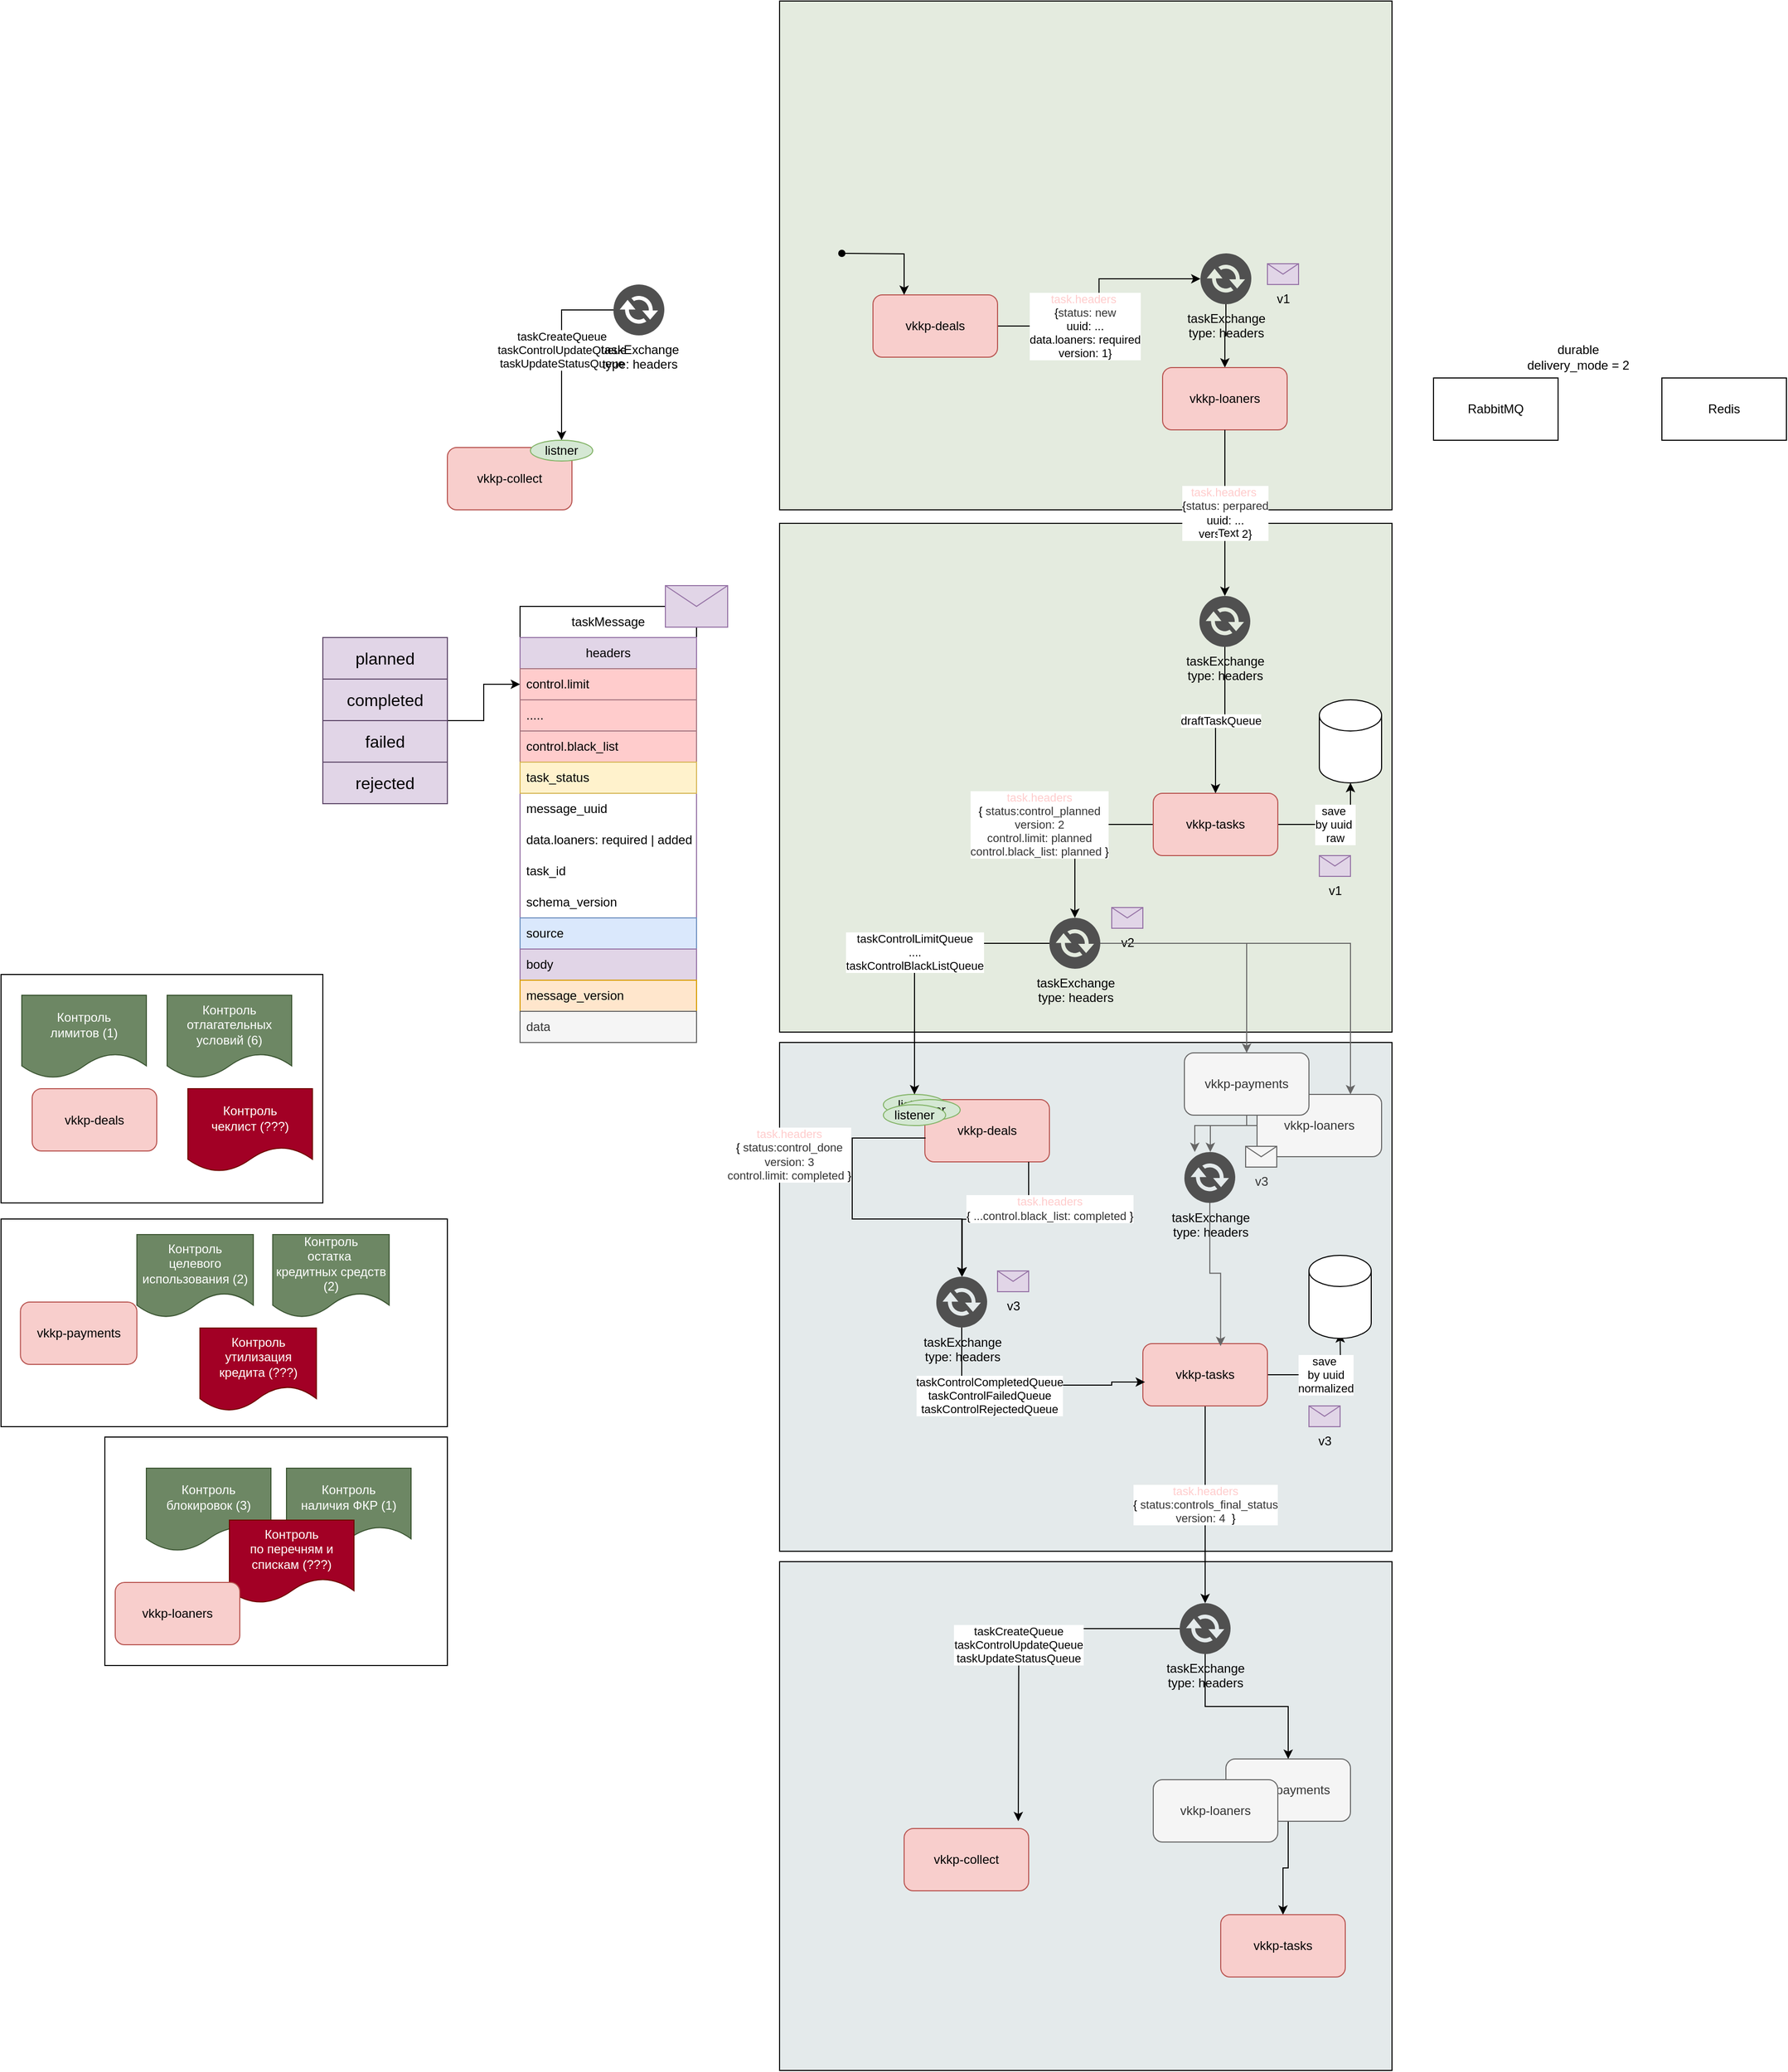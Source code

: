 <mxfile version="24.8.6">
  <diagram name="Страница — 1" id="iWlI1vJu-bp0asXgpejS">
    <mxGraphModel dx="1803" dy="1775" grid="1" gridSize="10" guides="1" tooltips="1" connect="1" arrows="1" fold="1" page="1" pageScale="1" pageWidth="827" pageHeight="1169" math="0" shadow="0">
      <root>
        <mxCell id="0" />
        <mxCell id="1" parent="0" />
        <mxCell id="il71LvK7flmEL-OVMO_z-20" value="" style="rounded=0;whiteSpace=wrap;html=1;fillColor=#E4EBDF;" vertex="1" parent="1">
          <mxGeometry x="240" y="-533" width="590" height="490" as="geometry" />
        </mxCell>
        <mxCell id="il71LvK7flmEL-OVMO_z-15" value="" style="rounded=0;whiteSpace=wrap;html=1;fillColor=#E4EAEB;movable=1;resizable=1;rotatable=1;deletable=1;editable=1;locked=0;connectable=1;" vertex="1" parent="1">
          <mxGeometry x="240" y="970" width="590" height="490" as="geometry" />
        </mxCell>
        <mxCell id="KAaZJXrvGKprZwJc2ma_-45" value="" style="rounded=0;whiteSpace=wrap;html=1;fillColor=#E4EBDF;" parent="1" vertex="1">
          <mxGeometry x="240" y="-30" width="590" height="490" as="geometry" />
        </mxCell>
        <mxCell id="KAaZJXrvGKprZwJc2ma_-1" value="taskMessage" style="swimlane;fontStyle=0;childLayout=stackLayout;horizontal=1;startSize=30;horizontalStack=0;resizeParent=1;resizeParentMax=0;resizeLast=0;collapsible=1;marginBottom=0;whiteSpace=wrap;html=1;" parent="1" vertex="1">
          <mxGeometry x="-10" y="50" width="170" height="420" as="geometry">
            <mxRectangle x="-10" y="50" width="60" height="30" as="alternateBounds" />
          </mxGeometry>
        </mxCell>
        <mxCell id="KAaZJXrvGKprZwJc2ma_-13" value="headers" style="swimlane;fontStyle=0;childLayout=stackLayout;horizontal=1;startSize=30;horizontalStack=0;resizeParent=1;resizeParentMax=0;resizeLast=0;collapsible=1;marginBottom=0;whiteSpace=wrap;html=1;fillColor=#e1d5e7;strokeColor=#9673a6;" parent="KAaZJXrvGKprZwJc2ma_-1" vertex="1">
          <mxGeometry y="30" width="170" height="330" as="geometry" />
        </mxCell>
        <mxCell id="KAaZJXrvGKprZwJc2ma_-14" value="control.limit" style="text;strokeColor=#A67681;fillColor=#FFCCCC;align=left;verticalAlign=middle;spacingLeft=4;spacingRight=4;overflow=hidden;points=[[0,0.5],[1,0.5]];portConstraint=eastwest;rotatable=0;whiteSpace=wrap;html=1;" parent="KAaZJXrvGKprZwJc2ma_-13" vertex="1">
          <mxGeometry y="30" width="170" height="30" as="geometry" />
        </mxCell>
        <mxCell id="KAaZJXrvGKprZwJc2ma_-15" value="....." style="text;strokeColor=#A67681;fillColor=#FFCCCC;align=left;verticalAlign=middle;spacingLeft=4;spacingRight=4;overflow=hidden;points=[[0,0.5],[1,0.5]];portConstraint=eastwest;rotatable=0;whiteSpace=wrap;html=1;" parent="KAaZJXrvGKprZwJc2ma_-13" vertex="1">
          <mxGeometry y="60" width="170" height="30" as="geometry" />
        </mxCell>
        <mxCell id="KAaZJXrvGKprZwJc2ma_-16" value="control.black_list" style="text;strokeColor=#A67681;fillColor=#FFCCCC;align=left;verticalAlign=middle;spacingLeft=4;spacingRight=4;overflow=hidden;points=[[0,0.5],[1,0.5]];portConstraint=eastwest;rotatable=0;whiteSpace=wrap;html=1;" parent="KAaZJXrvGKprZwJc2ma_-13" vertex="1">
          <mxGeometry y="90" width="170" height="30" as="geometry" />
        </mxCell>
        <mxCell id="KAaZJXrvGKprZwJc2ma_-91" value="task_status" style="text;strokeColor=#d6b656;fillColor=#fff2cc;align=left;verticalAlign=middle;spacingLeft=4;spacingRight=4;overflow=hidden;points=[[0,0.5],[1,0.5]];portConstraint=eastwest;rotatable=0;whiteSpace=wrap;html=1;" parent="KAaZJXrvGKprZwJc2ma_-13" vertex="1">
          <mxGeometry y="120" width="170" height="30" as="geometry" />
        </mxCell>
        <mxCell id="KAaZJXrvGKprZwJc2ma_-2" value="message_uuid" style="text;strokeColor=none;fillColor=none;align=left;verticalAlign=middle;spacingLeft=4;spacingRight=4;overflow=hidden;points=[[0,0.5],[1,0.5]];portConstraint=eastwest;rotatable=0;whiteSpace=wrap;html=1;" parent="KAaZJXrvGKprZwJc2ma_-13" vertex="1">
          <mxGeometry y="150" width="170" height="30" as="geometry" />
        </mxCell>
        <mxCell id="il71LvK7flmEL-OVMO_z-24" value="data.loaners: required | added" style="text;strokeColor=none;fillColor=none;align=left;verticalAlign=middle;spacingLeft=4;spacingRight=4;overflow=hidden;points=[[0,0.5],[1,0.5]];portConstraint=eastwest;rotatable=0;whiteSpace=wrap;html=1;" vertex="1" parent="KAaZJXrvGKprZwJc2ma_-13">
          <mxGeometry y="180" width="170" height="30" as="geometry" />
        </mxCell>
        <mxCell id="il71LvK7flmEL-OVMO_z-6" value="task_id" style="text;strokeColor=none;fillColor=none;align=left;verticalAlign=middle;spacingLeft=4;spacingRight=4;overflow=hidden;points=[[0,0.5],[1,0.5]];portConstraint=eastwest;rotatable=0;whiteSpace=wrap;html=1;" vertex="1" parent="KAaZJXrvGKprZwJc2ma_-13">
          <mxGeometry y="210" width="170" height="30" as="geometry" />
        </mxCell>
        <mxCell id="KAaZJXrvGKprZwJc2ma_-6" value="schema_version" style="text;strokeColor=none;fillColor=none;align=left;verticalAlign=middle;spacingLeft=4;spacingRight=4;overflow=hidden;points=[[0,0.5],[1,0.5]];portConstraint=eastwest;rotatable=0;whiteSpace=wrap;html=1;" parent="KAaZJXrvGKprZwJc2ma_-13" vertex="1">
          <mxGeometry y="240" width="170" height="30" as="geometry" />
        </mxCell>
        <mxCell id="KAaZJXrvGKprZwJc2ma_-67" value="source" style="text;strokeColor=#6c8ebf;fillColor=#dae8fc;align=left;verticalAlign=middle;spacingLeft=4;spacingRight=4;overflow=hidden;points=[[0,0.5],[1,0.5]];portConstraint=eastwest;rotatable=0;whiteSpace=wrap;html=1;" parent="KAaZJXrvGKprZwJc2ma_-13" vertex="1">
          <mxGeometry y="270" width="170" height="30" as="geometry" />
        </mxCell>
        <mxCell id="il71LvK7flmEL-OVMO_z-4" value="body" style="text;strokeColor=#9673a6;fillColor=#e1d5e7;align=left;verticalAlign=middle;spacingLeft=4;spacingRight=4;overflow=hidden;points=[[0,0.5],[1,0.5]];portConstraint=eastwest;rotatable=0;whiteSpace=wrap;html=1;" vertex="1" parent="KAaZJXrvGKprZwJc2ma_-13">
          <mxGeometry y="300" width="170" height="30" as="geometry" />
        </mxCell>
        <mxCell id="KAaZJXrvGKprZwJc2ma_-3" value="message_version" style="text;strokeColor=#d79b00;fillColor=#ffe6cc;align=left;verticalAlign=middle;spacingLeft=4;spacingRight=4;overflow=hidden;points=[[0,0.5],[1,0.5]];portConstraint=eastwest;rotatable=0;whiteSpace=wrap;html=1;" parent="KAaZJXrvGKprZwJc2ma_-1" vertex="1">
          <mxGeometry y="360" width="170" height="30" as="geometry" />
        </mxCell>
        <mxCell id="KAaZJXrvGKprZwJc2ma_-7" value="data" style="text;strokeColor=#666666;fillColor=#f5f5f5;align=left;verticalAlign=middle;spacingLeft=4;spacingRight=4;overflow=hidden;points=[[0,0.5],[1,0.5]];portConstraint=eastwest;rotatable=0;whiteSpace=wrap;html=1;fontColor=#333333;" parent="KAaZJXrvGKprZwJc2ma_-1" vertex="1">
          <mxGeometry y="390" width="170" height="30" as="geometry" />
        </mxCell>
        <mxCell id="KAaZJXrvGKprZwJc2ma_-10" value="" style="shape=message;html=1;html=1;outlineConnect=0;labelPosition=center;verticalLabelPosition=bottom;align=center;verticalAlign=top;fillColor=#e1d5e7;strokeColor=#9673a6;" parent="1" vertex="1">
          <mxGeometry x="130" y="30" width="60" height="40" as="geometry" />
        </mxCell>
        <mxCell id="KAaZJXrvGKprZwJc2ma_-46" style="edgeStyle=orthogonalEdgeStyle;rounded=0;orthogonalLoop=1;jettySize=auto;html=1;" parent="1" source="KAaZJXrvGKprZwJc2ma_-11" target="KAaZJXrvGKprZwJc2ma_-44" edge="1">
          <mxGeometry relative="1" as="geometry" />
        </mxCell>
        <mxCell id="KAaZJXrvGKprZwJc2ma_-47" value="&lt;div&gt;&lt;font color=&quot;#ffcccc&quot;&gt;task.headers&lt;/font&gt;&lt;br&gt;&lt;/div&gt;&lt;div&gt;{ &lt;font color=&quot;#333333&quot;&gt;status:control_planned&lt;/font&gt;&lt;/div&gt;&lt;div&gt;&lt;font color=&quot;#333333&quot;&gt;version: 2 &lt;br&gt;&lt;/font&gt;&lt;/div&gt;&lt;div&gt;&lt;font color=&quot;#333333&quot;&gt;control.limit: planned&lt;/font&gt;&lt;/div&gt;&lt;div&gt;&lt;font color=&quot;#333333&quot;&gt;control.black_list: planned&lt;/font&gt; }&lt;br&gt;&lt;/div&gt;" style="edgeLabel;html=1;align=center;verticalAlign=middle;resizable=0;points=[];" parent="KAaZJXrvGKprZwJc2ma_-46" vertex="1" connectable="0">
          <mxGeometry x="-0.529" y="2" relative="1" as="geometry">
            <mxPoint x="-71" y="-2" as="offset" />
          </mxGeometry>
        </mxCell>
        <mxCell id="KAaZJXrvGKprZwJc2ma_-53" value="&lt;div&gt;save&amp;nbsp;&lt;/div&gt;&lt;div&gt;by uuid&amp;nbsp;&lt;/div&gt;&lt;div&gt;raw&lt;/div&gt;" style="edgeStyle=orthogonalEdgeStyle;rounded=0;orthogonalLoop=1;jettySize=auto;html=1;" parent="1" source="KAaZJXrvGKprZwJc2ma_-11" target="KAaZJXrvGKprZwJc2ma_-49" edge="1">
          <mxGeometry relative="1" as="geometry" />
        </mxCell>
        <mxCell id="KAaZJXrvGKprZwJc2ma_-11" value="vkkp-tasks" style="rounded=1;whiteSpace=wrap;html=1;fillColor=#f8cecc;strokeColor=#b85450;" parent="1" vertex="1">
          <mxGeometry x="600" y="230" width="120" height="60" as="geometry" />
        </mxCell>
        <mxCell id="KAaZJXrvGKprZwJc2ma_-41" value="" style="edgeStyle=orthogonalEdgeStyle;rounded=0;orthogonalLoop=1;jettySize=auto;html=1;exitX=1;exitY=0.5;exitDx=0;exitDy=0;" parent="1" source="KAaZJXrvGKprZwJc2ma_-12" target="KAaZJXrvGKprZwJc2ma_-39" edge="1">
          <mxGeometry relative="1" as="geometry">
            <mxPoint x="480" y="-230" as="sourcePoint" />
            <mxPoint x="540" y="-175.5" as="targetPoint" />
          </mxGeometry>
        </mxCell>
        <mxCell id="KAaZJXrvGKprZwJc2ma_-43" value="&lt;div&gt;&lt;font color=&quot;#ffcccc&quot;&gt;task.headers&lt;/font&gt;&amp;nbsp;&lt;/div&gt;&lt;div&gt;&lt;font color=&quot;#000000&quot;&gt;{&lt;/font&gt;&lt;font color=&quot;#333333&quot;&gt;status: new&lt;/font&gt;&lt;/div&gt;&lt;div&gt;&lt;font color=&quot;#000000&quot;&gt;uuid: ...&lt;/font&gt;&lt;/div&gt;&lt;div&gt;&lt;font color=&quot;#000000&quot;&gt;data.loaners: required&lt;br&gt;&lt;/font&gt;&lt;/div&gt;&lt;div&gt;&lt;font color=&quot;#000000&quot;&gt;version: 1}&lt;/font&gt;&lt;/div&gt;" style="edgeLabel;html=1;align=center;verticalAlign=middle;resizable=0;points=[];fontColor=#FF3333;" parent="KAaZJXrvGKprZwJc2ma_-41" vertex="1" connectable="0">
          <mxGeometry x="-0.301" relative="1" as="geometry">
            <mxPoint as="offset" />
          </mxGeometry>
        </mxCell>
        <mxCell id="KAaZJXrvGKprZwJc2ma_-12" value="vkkp-deals" style="rounded=1;whiteSpace=wrap;html=1;fillColor=#f8cecc;strokeColor=#b85450;" parent="1" vertex="1">
          <mxGeometry x="330" y="-250" width="120" height="60" as="geometry" />
        </mxCell>
        <mxCell id="KAaZJXrvGKprZwJc2ma_-38" style="edgeStyle=orthogonalEdgeStyle;rounded=0;orthogonalLoop=1;jettySize=auto;html=1;" parent="1" source="KAaZJXrvGKprZwJc2ma_-21" target="KAaZJXrvGKprZwJc2ma_-14" edge="1">
          <mxGeometry relative="1" as="geometry" />
        </mxCell>
        <mxCell id="KAaZJXrvGKprZwJc2ma_-21" value="" style="shape=table;startSize=0;container=1;collapsible=0;childLayout=tableLayout;fontSize=16;fillColor=#e1d5e7;strokeColor=#5E4869;" parent="1" vertex="1">
          <mxGeometry x="-200" y="80" width="120" height="160" as="geometry" />
        </mxCell>
        <mxCell id="KAaZJXrvGKprZwJc2ma_-22" value="" style="shape=tableRow;horizontal=0;startSize=0;swimlaneHead=0;swimlaneBody=0;strokeColor=inherit;top=0;left=0;bottom=0;right=0;collapsible=0;dropTarget=0;fillColor=none;points=[[0,0.5],[1,0.5]];portConstraint=eastwest;fontSize=16;" parent="KAaZJXrvGKprZwJc2ma_-21" vertex="1">
          <mxGeometry width="120" height="40" as="geometry" />
        </mxCell>
        <mxCell id="KAaZJXrvGKprZwJc2ma_-23" value="planned" style="shape=partialRectangle;html=1;whiteSpace=wrap;connectable=0;strokeColor=inherit;overflow=hidden;fillColor=none;top=0;left=0;bottom=0;right=0;pointerEvents=1;fontSize=16;" parent="KAaZJXrvGKprZwJc2ma_-22" vertex="1">
          <mxGeometry width="120" height="40" as="geometry">
            <mxRectangle width="120" height="40" as="alternateBounds" />
          </mxGeometry>
        </mxCell>
        <mxCell id="KAaZJXrvGKprZwJc2ma_-26" value="" style="shape=tableRow;horizontal=0;startSize=0;swimlaneHead=0;swimlaneBody=0;strokeColor=inherit;top=0;left=0;bottom=0;right=0;collapsible=0;dropTarget=0;fillColor=none;points=[[0,0.5],[1,0.5]];portConstraint=eastwest;fontSize=16;" parent="KAaZJXrvGKprZwJc2ma_-21" vertex="1">
          <mxGeometry y="40" width="120" height="40" as="geometry" />
        </mxCell>
        <mxCell id="KAaZJXrvGKprZwJc2ma_-27" value="completed" style="shape=partialRectangle;html=1;whiteSpace=wrap;connectable=0;strokeColor=inherit;overflow=hidden;fillColor=none;top=0;left=0;bottom=0;right=0;pointerEvents=1;fontSize=16;" parent="KAaZJXrvGKprZwJc2ma_-26" vertex="1">
          <mxGeometry width="120" height="40" as="geometry">
            <mxRectangle width="120" height="40" as="alternateBounds" />
          </mxGeometry>
        </mxCell>
        <mxCell id="KAaZJXrvGKprZwJc2ma_-34" style="shape=tableRow;horizontal=0;startSize=0;swimlaneHead=0;swimlaneBody=0;strokeColor=inherit;top=0;left=0;bottom=0;right=0;collapsible=0;dropTarget=0;fillColor=none;points=[[0,0.5],[1,0.5]];portConstraint=eastwest;fontSize=16;" parent="KAaZJXrvGKprZwJc2ma_-21" vertex="1">
          <mxGeometry y="80" width="120" height="40" as="geometry" />
        </mxCell>
        <mxCell id="KAaZJXrvGKprZwJc2ma_-35" value="failed" style="shape=partialRectangle;html=1;whiteSpace=wrap;connectable=0;strokeColor=inherit;overflow=hidden;fillColor=none;top=0;left=0;bottom=0;right=0;pointerEvents=1;fontSize=16;" parent="KAaZJXrvGKprZwJc2ma_-34" vertex="1">
          <mxGeometry width="120" height="40" as="geometry">
            <mxRectangle width="120" height="40" as="alternateBounds" />
          </mxGeometry>
        </mxCell>
        <mxCell id="KAaZJXrvGKprZwJc2ma_-36" style="shape=tableRow;horizontal=0;startSize=0;swimlaneHead=0;swimlaneBody=0;strokeColor=inherit;top=0;left=0;bottom=0;right=0;collapsible=0;dropTarget=0;fillColor=none;points=[[0,0.5],[1,0.5]];portConstraint=eastwest;fontSize=16;" parent="KAaZJXrvGKprZwJc2ma_-21" vertex="1">
          <mxGeometry y="120" width="120" height="40" as="geometry" />
        </mxCell>
        <mxCell id="KAaZJXrvGKprZwJc2ma_-37" value="rejected" style="shape=partialRectangle;html=1;whiteSpace=wrap;connectable=0;strokeColor=inherit;overflow=hidden;fillColor=none;top=0;left=0;bottom=0;right=0;pointerEvents=1;fontSize=16;" parent="KAaZJXrvGKprZwJc2ma_-36" vertex="1">
          <mxGeometry width="120" height="40" as="geometry">
            <mxRectangle width="120" height="40" as="alternateBounds" />
          </mxGeometry>
        </mxCell>
        <mxCell id="KAaZJXrvGKprZwJc2ma_-42" value="draftTaskQueue" style="edgeStyle=orthogonalEdgeStyle;rounded=0;orthogonalLoop=1;jettySize=auto;html=1;entryX=0.5;entryY=0;entryDx=0;entryDy=0;fontColor=#000000;" parent="1" source="il71LvK7flmEL-OVMO_z-21" target="KAaZJXrvGKprZwJc2ma_-11" edge="1">
          <mxGeometry x="-0.002" relative="1" as="geometry">
            <mxPoint as="offset" />
          </mxGeometry>
        </mxCell>
        <mxCell id="KAaZJXrvGKprZwJc2ma_-39" value="&lt;div&gt;taskExchange&lt;/div&gt;&lt;div&gt;type: headers&lt;br&gt;&lt;/div&gt;" style="sketch=0;pointerEvents=1;shadow=0;dashed=0;html=1;strokeColor=none;fillColor=#505050;labelPosition=center;verticalLabelPosition=bottom;verticalAlign=top;outlineConnect=0;align=center;shape=mxgraph.office.communications.exchange_active_sync;fontColor=#000000;" parent="1" vertex="1">
          <mxGeometry x="645.5" y="-290" width="49" height="49" as="geometry" />
        </mxCell>
        <mxCell id="KAaZJXrvGKprZwJc2ma_-40" value="" style="endArrow=classic;html=1;rounded=0;entryX=0.25;entryY=0;entryDx=0;entryDy=0;edgeStyle=orthogonalEdgeStyle;startArrow=oval;startFill=1;" parent="1" target="KAaZJXrvGKprZwJc2ma_-12" edge="1">
          <mxGeometry width="50" height="50" relative="1" as="geometry">
            <mxPoint x="300" y="-290" as="sourcePoint" />
            <mxPoint x="440" y="-70" as="targetPoint" />
          </mxGeometry>
        </mxCell>
        <mxCell id="KAaZJXrvGKprZwJc2ma_-44" value="&lt;div&gt;taskExchange&lt;/div&gt;&lt;div&gt;type: headers&lt;br&gt;&lt;/div&gt;" style="sketch=0;pointerEvents=1;shadow=0;dashed=0;html=1;strokeColor=none;fillColor=#505050;labelPosition=center;verticalLabelPosition=bottom;verticalAlign=top;outlineConnect=0;align=center;shape=mxgraph.office.communications.exchange_active_sync;fontColor=#000000;" parent="1" vertex="1">
          <mxGeometry x="500" y="350" width="49" height="49" as="geometry" />
        </mxCell>
        <mxCell id="KAaZJXrvGKprZwJc2ma_-48" value="v1" style="shape=message;html=1;html=1;outlineConnect=0;labelPosition=center;verticalLabelPosition=bottom;align=center;verticalAlign=top;fillColor=#e1d5e7;strokeColor=#9673a6;" parent="1" vertex="1">
          <mxGeometry x="710" y="-280" width="30" height="20" as="geometry" />
        </mxCell>
        <mxCell id="KAaZJXrvGKprZwJc2ma_-49" value="" style="shape=cylinder3;whiteSpace=wrap;html=1;boundedLbl=1;backgroundOutline=1;size=15;" parent="1" vertex="1">
          <mxGeometry x="760" y="140" width="60" height="80" as="geometry" />
        </mxCell>
        <mxCell id="KAaZJXrvGKprZwJc2ma_-51" value="v1" style="shape=message;html=1;html=1;outlineConnect=0;labelPosition=center;verticalLabelPosition=bottom;align=center;verticalAlign=top;fillColor=#e1d5e7;strokeColor=#9673a6;" parent="1" vertex="1">
          <mxGeometry x="760" y="290" width="30" height="20" as="geometry" />
        </mxCell>
        <mxCell id="KAaZJXrvGKprZwJc2ma_-55" value="" style="rounded=0;whiteSpace=wrap;html=1;fillColor=#E4EAEB;" parent="1" vertex="1">
          <mxGeometry x="240" y="470" width="590" height="490" as="geometry" />
        </mxCell>
        <mxCell id="KAaZJXrvGKprZwJc2ma_-86" style="edgeStyle=orthogonalEdgeStyle;rounded=0;orthogonalLoop=1;jettySize=auto;html=1;fillColor=#f5f5f5;strokeColor=#666666;" parent="1" source="KAaZJXrvGKprZwJc2ma_-56" target="KAaZJXrvGKprZwJc2ma_-83" edge="1">
          <mxGeometry relative="1" as="geometry">
            <Array as="points">
              <mxPoint x="640" y="550" />
            </Array>
          </mxGeometry>
        </mxCell>
        <mxCell id="KAaZJXrvGKprZwJc2ma_-56" value="vkkp-loaners" style="rounded=1;whiteSpace=wrap;html=1;fillColor=#f5f5f5;strokeColor=#666666;fontColor=#333333;" parent="1" vertex="1">
          <mxGeometry x="700" y="520" width="120" height="60" as="geometry" />
        </mxCell>
        <mxCell id="KAaZJXrvGKprZwJc2ma_-85" style="edgeStyle=orthogonalEdgeStyle;rounded=0;orthogonalLoop=1;jettySize=auto;html=1;fillColor=#f5f5f5;strokeColor=#666666;" parent="1" source="KAaZJXrvGKprZwJc2ma_-59" target="KAaZJXrvGKprZwJc2ma_-83" edge="1">
          <mxGeometry relative="1" as="geometry">
            <Array as="points">
              <mxPoint x="690" y="550" />
              <mxPoint x="655" y="550" />
            </Array>
          </mxGeometry>
        </mxCell>
        <mxCell id="KAaZJXrvGKprZwJc2ma_-59" value="vkkp-payments" style="rounded=1;whiteSpace=wrap;html=1;fillColor=#f5f5f5;strokeColor=#666666;fontColor=#333333;" parent="1" vertex="1">
          <mxGeometry x="630" y="480" width="120" height="60" as="geometry" />
        </mxCell>
        <mxCell id="KAaZJXrvGKprZwJc2ma_-60" value="vkkp-deals" style="rounded=1;whiteSpace=wrap;html=1;fillColor=#f8cecc;strokeColor=#b85450;" parent="1" vertex="1">
          <mxGeometry x="380" y="525" width="120" height="60" as="geometry" />
        </mxCell>
        <mxCell id="KAaZJXrvGKprZwJc2ma_-61" value="listner" style="ellipse;whiteSpace=wrap;html=1;fillColor=#d5e8d4;strokeColor=#82b366;" parent="1" vertex="1">
          <mxGeometry x="340" y="520" width="60" height="20" as="geometry" />
        </mxCell>
        <mxCell id="KAaZJXrvGKprZwJc2ma_-62" value="listner" style="ellipse;whiteSpace=wrap;html=1;fillColor=#d5e8d4;strokeColor=#82b366;" parent="1" vertex="1">
          <mxGeometry x="354" y="525" width="60" height="20" as="geometry" />
        </mxCell>
        <mxCell id="KAaZJXrvGKprZwJc2ma_-63" value="listener" style="ellipse;whiteSpace=wrap;html=1;fillColor=#d5e8d4;strokeColor=#82b366;" parent="1" vertex="1">
          <mxGeometry x="340" y="530" width="60" height="20" as="geometry" />
        </mxCell>
        <mxCell id="KAaZJXrvGKprZwJc2ma_-64" value="&lt;div&gt;taskControlLimitQueue&lt;/div&gt;&lt;div&gt;....&lt;br&gt;&lt;/div&gt;&lt;div&gt;taskControlBlackListQueue&lt;br&gt;&lt;/div&gt;" style="edgeStyle=orthogonalEdgeStyle;rounded=0;orthogonalLoop=1;jettySize=auto;html=1;" parent="1" source="KAaZJXrvGKprZwJc2ma_-44" target="KAaZJXrvGKprZwJc2ma_-61" edge="1">
          <mxGeometry relative="1" as="geometry" />
        </mxCell>
        <mxCell id="KAaZJXrvGKprZwJc2ma_-65" style="edgeStyle=orthogonalEdgeStyle;rounded=0;orthogonalLoop=1;jettySize=auto;html=1;exitX=0.5;exitY=1;exitDx=0;exitDy=0;" parent="1" source="KAaZJXrvGKprZwJc2ma_-62" target="KAaZJXrvGKprZwJc2ma_-62" edge="1">
          <mxGeometry relative="1" as="geometry" />
        </mxCell>
        <mxCell id="KAaZJXrvGKprZwJc2ma_-70" value="&lt;div&gt;save&amp;nbsp;&lt;/div&gt;&lt;div&gt;by uuid&lt;/div&gt;&lt;div&gt;normalized&lt;br&gt;&lt;/div&gt;" style="edgeStyle=orthogonalEdgeStyle;rounded=0;orthogonalLoop=1;jettySize=auto;html=1;" parent="1" source="KAaZJXrvGKprZwJc2ma_-71" edge="1">
          <mxGeometry relative="1" as="geometry">
            <mxPoint x="780" y="750" as="targetPoint" />
          </mxGeometry>
        </mxCell>
        <mxCell id="il71LvK7flmEL-OVMO_z-14" value="&lt;div&gt;&lt;font color=&quot;#ffcccc&quot;&gt;task.headers&lt;/font&gt;&lt;br&gt;&lt;/div&gt;&lt;div&gt;{ &lt;font color=&quot;#333333&quot;&gt;status:controls_final_status&lt;/font&gt;&lt;/div&gt;&lt;div&gt;&lt;font color=&quot;#333333&quot;&gt;version: 4&amp;nbsp; &lt;/font&gt;}&lt;br&gt;&lt;/div&gt;" style="edgeStyle=orthogonalEdgeStyle;rounded=0;orthogonalLoop=1;jettySize=auto;html=1;" edge="1" parent="1" source="KAaZJXrvGKprZwJc2ma_-71" target="il71LvK7flmEL-OVMO_z-13">
          <mxGeometry relative="1" as="geometry" />
        </mxCell>
        <mxCell id="KAaZJXrvGKprZwJc2ma_-71" value="vkkp-tasks" style="rounded=1;whiteSpace=wrap;html=1;fillColor=#f8cecc;strokeColor=#b85450;" parent="1" vertex="1">
          <mxGeometry x="590" y="760" width="120" height="60" as="geometry" />
        </mxCell>
        <mxCell id="KAaZJXrvGKprZwJc2ma_-72" value="" style="shape=cylinder3;whiteSpace=wrap;html=1;boundedLbl=1;backgroundOutline=1;size=15;" parent="1" vertex="1">
          <mxGeometry x="750" y="675" width="60" height="80" as="geometry" />
        </mxCell>
        <mxCell id="KAaZJXrvGKprZwJc2ma_-73" value="v3" style="shape=message;html=1;html=1;outlineConnect=0;labelPosition=center;verticalLabelPosition=bottom;align=center;verticalAlign=top;fillColor=#e1d5e7;strokeColor=#9673a6;" parent="1" vertex="1">
          <mxGeometry x="750" y="820" width="30" height="20" as="geometry" />
        </mxCell>
        <mxCell id="KAaZJXrvGKprZwJc2ma_-74" style="edgeStyle=orthogonalEdgeStyle;rounded=0;orthogonalLoop=1;jettySize=auto;html=1;exitX=0.006;exitY=0.616;exitDx=0;exitDy=0;exitPerimeter=0;" parent="1" source="KAaZJXrvGKprZwJc2ma_-60" target="KAaZJXrvGKprZwJc2ma_-76" edge="1">
          <mxGeometry relative="1" as="geometry">
            <mxPoint x="500" y="585" as="sourcePoint" />
            <Array as="points">
              <mxPoint x="310" y="562" />
              <mxPoint x="310" y="640" />
              <mxPoint x="416" y="640" />
            </Array>
          </mxGeometry>
        </mxCell>
        <mxCell id="KAaZJXrvGKprZwJc2ma_-75" value="&lt;div&gt;&lt;font color=&quot;#ffcccc&quot;&gt;task.headers&lt;/font&gt;&lt;br&gt;&lt;/div&gt;&lt;div&gt;{ &lt;font color=&quot;#333333&quot;&gt;status:control_done&lt;/font&gt;&lt;/div&gt;&lt;div&gt;&lt;font color=&quot;#333333&quot;&gt;version: 3 &lt;br&gt;&lt;/font&gt;&lt;/div&gt;&lt;div&gt;&lt;font color=&quot;#333333&quot;&gt;control.limit: completed&lt;/font&gt; }&lt;br&gt;&lt;/div&gt;" style="edgeLabel;html=1;align=center;verticalAlign=middle;resizable=0;points=[];" parent="KAaZJXrvGKprZwJc2ma_-74" vertex="1" connectable="0">
          <mxGeometry x="-0.529" y="2" relative="1" as="geometry">
            <mxPoint x="-63" y="13" as="offset" />
          </mxGeometry>
        </mxCell>
        <mxCell id="KAaZJXrvGKprZwJc2ma_-77" value="&lt;div&gt;taskControlCompletedQueue&lt;/div&gt;&lt;div&gt;taskControlFailedQueue&lt;/div&gt;&lt;div&gt;taskControlRejectedQueue&lt;/div&gt;" style="edgeStyle=orthogonalEdgeStyle;rounded=0;orthogonalLoop=1;jettySize=auto;html=1;entryX=0.017;entryY=0.617;entryDx=0;entryDy=0;entryPerimeter=0;" parent="1" source="KAaZJXrvGKprZwJc2ma_-76" target="KAaZJXrvGKprZwJc2ma_-71" edge="1">
          <mxGeometry x="-0.307" y="-10" relative="1" as="geometry">
            <Array as="points">
              <mxPoint x="416" y="800" />
              <mxPoint x="560" y="800" />
              <mxPoint x="560" y="797" />
            </Array>
            <mxPoint as="offset" />
          </mxGeometry>
        </mxCell>
        <mxCell id="KAaZJXrvGKprZwJc2ma_-76" value="&lt;div&gt;taskExchange&lt;/div&gt;&lt;div&gt;type: headers&lt;br&gt;&lt;/div&gt;" style="sketch=0;pointerEvents=1;shadow=0;dashed=0;html=1;strokeColor=none;fillColor=#505050;labelPosition=center;verticalLabelPosition=bottom;verticalAlign=top;outlineConnect=0;align=center;shape=mxgraph.office.communications.exchange_active_sync;fontColor=#000000;" parent="1" vertex="1">
          <mxGeometry x="391" y="695.5" width="49" height="49" as="geometry" />
        </mxCell>
        <mxCell id="KAaZJXrvGKprZwJc2ma_-79" value="v2" style="shape=message;html=1;html=1;outlineConnect=0;labelPosition=center;verticalLabelPosition=bottom;align=center;verticalAlign=top;fillColor=#e1d5e7;strokeColor=#9673a6;" parent="1" vertex="1">
          <mxGeometry x="560" y="340" width="30" height="20" as="geometry" />
        </mxCell>
        <mxCell id="KAaZJXrvGKprZwJc2ma_-80" value="v3" style="shape=message;html=1;html=1;outlineConnect=0;labelPosition=center;verticalLabelPosition=bottom;align=center;verticalAlign=top;fillColor=#e1d5e7;strokeColor=#9673a6;" parent="1" vertex="1">
          <mxGeometry x="450" y="690" width="30" height="20" as="geometry" />
        </mxCell>
        <mxCell id="KAaZJXrvGKprZwJc2ma_-81" style="edgeStyle=orthogonalEdgeStyle;rounded=0;orthogonalLoop=1;jettySize=auto;html=1;entryX=0.5;entryY=0;entryDx=0;entryDy=0;fillColor=#f5f5f5;strokeColor=#666666;" parent="1" source="KAaZJXrvGKprZwJc2ma_-44" target="KAaZJXrvGKprZwJc2ma_-59" edge="1">
          <mxGeometry relative="1" as="geometry" />
        </mxCell>
        <mxCell id="KAaZJXrvGKprZwJc2ma_-82" style="edgeStyle=orthogonalEdgeStyle;rounded=0;orthogonalLoop=1;jettySize=auto;html=1;entryX=0.75;entryY=0;entryDx=0;entryDy=0;fillColor=#f5f5f5;strokeColor=#666666;" parent="1" source="KAaZJXrvGKprZwJc2ma_-44" target="KAaZJXrvGKprZwJc2ma_-56" edge="1">
          <mxGeometry relative="1" as="geometry" />
        </mxCell>
        <mxCell id="KAaZJXrvGKprZwJc2ma_-83" value="&lt;div&gt;taskExchange&lt;/div&gt;&lt;div&gt;type: headers&lt;br&gt;&lt;/div&gt;" style="sketch=0;pointerEvents=1;shadow=0;dashed=0;html=1;strokeColor=none;fillColor=#505050;labelPosition=center;verticalLabelPosition=bottom;verticalAlign=top;outlineConnect=0;align=center;shape=mxgraph.office.communications.exchange_active_sync;fontColor=#000000;" parent="1" vertex="1">
          <mxGeometry x="630" y="575.5" width="49" height="49" as="geometry" />
        </mxCell>
        <mxCell id="KAaZJXrvGKprZwJc2ma_-84" value="v3" style="shape=message;html=1;html=1;outlineConnect=0;labelPosition=center;verticalLabelPosition=bottom;align=center;verticalAlign=top;fillColor=#f5f5f5;strokeColor=#666666;fontColor=#333333;" parent="1" vertex="1">
          <mxGeometry x="689" y="570" width="30" height="20" as="geometry" />
        </mxCell>
        <mxCell id="KAaZJXrvGKprZwJc2ma_-87" style="edgeStyle=orthogonalEdgeStyle;rounded=0;orthogonalLoop=1;jettySize=auto;html=1;entryX=0.624;entryY=0.039;entryDx=0;entryDy=0;entryPerimeter=0;fillColor=#f5f5f5;strokeColor=#666666;" parent="1" source="KAaZJXrvGKprZwJc2ma_-83" target="KAaZJXrvGKprZwJc2ma_-71" edge="1">
          <mxGeometry relative="1" as="geometry" />
        </mxCell>
        <mxCell id="KAaZJXrvGKprZwJc2ma_-88" style="edgeStyle=orthogonalEdgeStyle;rounded=0;orthogonalLoop=1;jettySize=auto;html=1;exitX=0.833;exitY=1;exitDx=0;exitDy=0;exitPerimeter=0;" parent="1" source="KAaZJXrvGKprZwJc2ma_-60" target="KAaZJXrvGKprZwJc2ma_-76" edge="1">
          <mxGeometry relative="1" as="geometry">
            <mxPoint x="391" y="585" as="sourcePoint" />
            <mxPoint x="426" y="706" as="targetPoint" />
          </mxGeometry>
        </mxCell>
        <mxCell id="KAaZJXrvGKprZwJc2ma_-89" value="&lt;div&gt;&lt;font color=&quot;#ffcccc&quot;&gt;task.headers&lt;/font&gt;&lt;br&gt;&lt;/div&gt;&lt;div&gt;{ &lt;font color=&quot;#333333&quot;&gt;...&lt;/font&gt;&lt;font color=&quot;#333333&quot;&gt;control.black_list: completed&lt;/font&gt; }&lt;br&gt;&lt;/div&gt;" style="edgeLabel;html=1;align=center;verticalAlign=middle;resizable=0;points=[];" parent="KAaZJXrvGKprZwJc2ma_-88" vertex="1" connectable="0">
          <mxGeometry x="-0.529" y="2" relative="1" as="geometry">
            <mxPoint x="18" y="4" as="offset" />
          </mxGeometry>
        </mxCell>
        <mxCell id="KAaZJXrvGKprZwJc2ma_-93" value="" style="group" parent="1" vertex="1" connectable="0">
          <mxGeometry x="-410" y="850" width="330" height="220" as="geometry" />
        </mxCell>
        <mxCell id="KAaZJXrvGKprZwJc2ma_-94" value="" style="rounded=0;whiteSpace=wrap;html=1;" parent="KAaZJXrvGKprZwJc2ma_-93" vertex="1">
          <mxGeometry width="330" height="220" as="geometry" />
        </mxCell>
        <mxCell id="KAaZJXrvGKprZwJc2ma_-95" value="Контроль&lt;div&gt;блокировок (3)&lt;/div&gt;" style="shape=document;whiteSpace=wrap;html=1;boundedLbl=1;fillColor=#6d8764;fontColor=#ffffff;strokeColor=#3A5431;" parent="KAaZJXrvGKprZwJc2ma_-93" vertex="1">
          <mxGeometry x="40" y="30" width="120" height="80" as="geometry" />
        </mxCell>
        <mxCell id="KAaZJXrvGKprZwJc2ma_-96" value="Контроль&lt;div&gt;наличия ФКР (1)&lt;/div&gt;" style="shape=document;whiteSpace=wrap;html=1;boundedLbl=1;fillColor=#6d8764;fontColor=#ffffff;strokeColor=#3A5431;" parent="KAaZJXrvGKprZwJc2ma_-93" vertex="1">
          <mxGeometry x="175" y="30" width="120" height="80" as="geometry" />
        </mxCell>
        <mxCell id="KAaZJXrvGKprZwJc2ma_-97" value="Контроль&lt;div&gt;по перечням и спискам (???)&lt;/div&gt;" style="shape=document;whiteSpace=wrap;html=1;boundedLbl=1;fillColor=#a20025;fontColor=#ffffff;strokeColor=#6F0000;" parent="KAaZJXrvGKprZwJc2ma_-93" vertex="1">
          <mxGeometry x="120" y="80" width="120" height="80" as="geometry" />
        </mxCell>
        <mxCell id="KAaZJXrvGKprZwJc2ma_-98" value="vkkp-loaners" style="rounded=1;whiteSpace=wrap;html=1;fillColor=#f8cecc;strokeColor=#b85450;" parent="KAaZJXrvGKprZwJc2ma_-93" vertex="1">
          <mxGeometry x="10" y="140" width="120" height="60" as="geometry" />
        </mxCell>
        <mxCell id="KAaZJXrvGKprZwJc2ma_-100" value="" style="group" parent="1" vertex="1" connectable="0">
          <mxGeometry x="-510" y="640" width="430" height="200" as="geometry" />
        </mxCell>
        <mxCell id="KAaZJXrvGKprZwJc2ma_-101" value="" style="rounded=0;whiteSpace=wrap;html=1;" parent="KAaZJXrvGKprZwJc2ma_-100" vertex="1">
          <mxGeometry width="430" height="200" as="geometry" />
        </mxCell>
        <mxCell id="KAaZJXrvGKprZwJc2ma_-102" value="Контроль&lt;div&gt;остатка&amp;nbsp;&lt;/div&gt;&lt;div&gt;кредитных&amp;nbsp;&lt;span style=&quot;background-color: initial;&quot;&gt;средств (2)&lt;/span&gt;&lt;/div&gt;" style="shape=document;whiteSpace=wrap;html=1;boundedLbl=1;fillColor=#6d8764;fontColor=#ffffff;strokeColor=#3A5431;" parent="KAaZJXrvGKprZwJc2ma_-100" vertex="1">
          <mxGeometry x="261.739" y="15" width="112.174" height="80" as="geometry" />
        </mxCell>
        <mxCell id="KAaZJXrvGKprZwJc2ma_-103" value="Контроль&lt;div&gt;целевого использования (2)&lt;/div&gt;" style="shape=document;whiteSpace=wrap;html=1;boundedLbl=1;fillColor=#6d8764;fontColor=#ffffff;strokeColor=#3A5431;" parent="KAaZJXrvGKprZwJc2ma_-100" vertex="1">
          <mxGeometry x="130.87" y="15" width="112.174" height="80" as="geometry" />
        </mxCell>
        <mxCell id="KAaZJXrvGKprZwJc2ma_-104" value="Контроль&lt;div&gt;утилизация кредита (???)&lt;/div&gt;" style="shape=document;whiteSpace=wrap;html=1;boundedLbl=1;fillColor=#a20025;fontColor=#ffffff;strokeColor=#6F0000;" parent="KAaZJXrvGKprZwJc2ma_-100" vertex="1">
          <mxGeometry x="191.63" y="105" width="112.174" height="80" as="geometry" />
        </mxCell>
        <mxCell id="KAaZJXrvGKprZwJc2ma_-105" value="vkkp-payments" style="rounded=1;whiteSpace=wrap;html=1;fillColor=#f8cecc;strokeColor=#b85450;" parent="KAaZJXrvGKprZwJc2ma_-100" vertex="1">
          <mxGeometry x="18.696" y="80" width="112.174" height="60" as="geometry" />
        </mxCell>
        <mxCell id="KAaZJXrvGKprZwJc2ma_-106" value="" style="group" parent="1" vertex="1" connectable="0">
          <mxGeometry x="-510" y="404.5" width="310" height="220" as="geometry" />
        </mxCell>
        <mxCell id="KAaZJXrvGKprZwJc2ma_-107" value="" style="rounded=0;whiteSpace=wrap;html=1;" parent="KAaZJXrvGKprZwJc2ma_-106" vertex="1">
          <mxGeometry width="310" height="220" as="geometry" />
        </mxCell>
        <mxCell id="KAaZJXrvGKprZwJc2ma_-108" value="Контроль&lt;div&gt;лимитов (1)&lt;/div&gt;" style="shape=document;whiteSpace=wrap;html=1;boundedLbl=1;fillColor=#6d8764;fontColor=#ffffff;strokeColor=#3A5431;" parent="KAaZJXrvGKprZwJc2ma_-106" vertex="1">
          <mxGeometry x="20" y="20" width="120" height="80" as="geometry" />
        </mxCell>
        <mxCell id="KAaZJXrvGKprZwJc2ma_-109" value="Контроль&lt;div&gt;отлагательных условий (6)&lt;/div&gt;" style="shape=document;whiteSpace=wrap;html=1;boundedLbl=1;fillColor=#6d8764;fontColor=#ffffff;strokeColor=#3A5431;" parent="KAaZJXrvGKprZwJc2ma_-106" vertex="1">
          <mxGeometry x="160" y="20" width="120" height="80" as="geometry" />
        </mxCell>
        <mxCell id="KAaZJXrvGKprZwJc2ma_-110" value="vkkp-deals" style="rounded=1;whiteSpace=wrap;html=1;fillColor=#f8cecc;strokeColor=#b85450;" parent="KAaZJXrvGKprZwJc2ma_-106" vertex="1">
          <mxGeometry x="30" y="110" width="120" height="60" as="geometry" />
        </mxCell>
        <mxCell id="KAaZJXrvGKprZwJc2ma_-111" value="Контроль&lt;div&gt;чеклист (???)&lt;/div&gt;" style="shape=document;whiteSpace=wrap;html=1;boundedLbl=1;fillColor=#a20025;fontColor=#ffffff;strokeColor=#6F0000;" parent="KAaZJXrvGKprZwJc2ma_-106" vertex="1">
          <mxGeometry x="180" y="110" width="120" height="80" as="geometry" />
        </mxCell>
        <mxCell id="il71LvK7flmEL-OVMO_z-1" value="&lt;div&gt;durable&lt;/div&gt;&lt;div&gt;delivery_mode = 2&lt;br&gt;&lt;/div&gt;" style="text;html=1;align=center;verticalAlign=middle;resizable=0;points=[];autosize=1;strokeColor=none;fillColor=none;" vertex="1" parent="1">
          <mxGeometry x="949" y="-210" width="120" height="40" as="geometry" />
        </mxCell>
        <mxCell id="il71LvK7flmEL-OVMO_z-2" value="RabbitMQ" style="rounded=0;whiteSpace=wrap;html=1;" vertex="1" parent="1">
          <mxGeometry x="870" y="-170" width="120" height="60" as="geometry" />
        </mxCell>
        <mxCell id="il71LvK7flmEL-OVMO_z-3" value="Redis" style="rounded=0;whiteSpace=wrap;html=1;" vertex="1" parent="1">
          <mxGeometry x="1090" y="-170" width="120" height="60" as="geometry" />
        </mxCell>
        <mxCell id="il71LvK7flmEL-OVMO_z-7" value="vkkp-collect" style="rounded=1;whiteSpace=wrap;html=1;fillColor=#f8cecc;strokeColor=#b85450;" vertex="1" parent="1">
          <mxGeometry x="-80" y="-103" width="120" height="60" as="geometry" />
        </mxCell>
        <mxCell id="il71LvK7flmEL-OVMO_z-10" value="&lt;div&gt;taskCreateQueue&lt;/div&gt;&lt;div&gt;taskControlUpdateQueue&lt;br&gt;&lt;/div&gt;&lt;div&gt;taskUpdateStatusQueue&lt;br&gt;&lt;/div&gt;" style="edgeStyle=orthogonalEdgeStyle;rounded=0;orthogonalLoop=1;jettySize=auto;html=1;" edge="1" parent="1" source="il71LvK7flmEL-OVMO_z-8" target="il71LvK7flmEL-OVMO_z-11">
          <mxGeometry relative="1" as="geometry" />
        </mxCell>
        <mxCell id="il71LvK7flmEL-OVMO_z-8" value="&lt;div&gt;taskExchange&lt;/div&gt;&lt;div&gt;type: headers&lt;br&gt;&lt;/div&gt;" style="sketch=0;pointerEvents=1;shadow=0;dashed=0;html=1;strokeColor=none;fillColor=#505050;labelPosition=center;verticalLabelPosition=bottom;verticalAlign=top;outlineConnect=0;align=center;shape=mxgraph.office.communications.exchange_active_sync;fontColor=#000000;" vertex="1" parent="1">
          <mxGeometry x="80" y="-260" width="49" height="49" as="geometry" />
        </mxCell>
        <mxCell id="il71LvK7flmEL-OVMO_z-11" value="listner" style="ellipse;whiteSpace=wrap;html=1;fillColor=#d5e8d4;strokeColor=#82b366;" vertex="1" parent="1">
          <mxGeometry y="-110" width="60" height="20" as="geometry" />
        </mxCell>
        <mxCell id="il71LvK7flmEL-OVMO_z-26" style="edgeStyle=orthogonalEdgeStyle;rounded=0;orthogonalLoop=1;jettySize=auto;html=1;" edge="1" parent="1" source="il71LvK7flmEL-OVMO_z-13" target="il71LvK7flmEL-OVMO_z-25">
          <mxGeometry relative="1" as="geometry" />
        </mxCell>
        <mxCell id="il71LvK7flmEL-OVMO_z-13" value="&lt;div&gt;taskExchange&lt;/div&gt;&lt;div&gt;type: headers&lt;br&gt;&lt;/div&gt;" style="sketch=0;pointerEvents=1;shadow=0;dashed=0;html=1;strokeColor=none;fillColor=#505050;labelPosition=center;verticalLabelPosition=bottom;verticalAlign=top;outlineConnect=0;align=center;shape=mxgraph.office.communications.exchange_active_sync;fontColor=#000000;" vertex="1" parent="1">
          <mxGeometry x="625.5" y="1010" width="49" height="49" as="geometry" />
        </mxCell>
        <mxCell id="il71LvK7flmEL-OVMO_z-16" value="vkkp-collect" style="rounded=1;whiteSpace=wrap;html=1;fillColor=#f8cecc;strokeColor=#b85450;" vertex="1" parent="1">
          <mxGeometry x="360" y="1227" width="120" height="60" as="geometry" />
        </mxCell>
        <mxCell id="il71LvK7flmEL-OVMO_z-17" value="&lt;div&gt;taskCreateQueue&lt;/div&gt;&lt;div&gt;taskControlUpdateQueue&lt;br&gt;&lt;/div&gt;&lt;div&gt;taskUpdateStatusQueue&lt;br&gt;&lt;/div&gt;" style="edgeStyle=orthogonalEdgeStyle;rounded=0;orthogonalLoop=1;jettySize=auto;html=1;" edge="1" parent="1" source="il71LvK7flmEL-OVMO_z-13">
          <mxGeometry relative="1" as="geometry">
            <mxPoint x="660" y="1169" as="sourcePoint" />
            <mxPoint x="470" y="1220" as="targetPoint" />
          </mxGeometry>
        </mxCell>
        <mxCell id="il71LvK7flmEL-OVMO_z-19" value="" style="edgeStyle=orthogonalEdgeStyle;rounded=0;orthogonalLoop=1;jettySize=auto;html=1;entryX=0.5;entryY=0;entryDx=0;entryDy=0;fontColor=#000000;" edge="1" parent="1" source="KAaZJXrvGKprZwJc2ma_-39" target="il71LvK7flmEL-OVMO_z-18">
          <mxGeometry x="-0.002" relative="1" as="geometry">
            <mxPoint x="559" y="-145" as="sourcePoint" />
            <mxPoint x="670" y="-50" as="targetPoint" />
            <mxPoint as="offset" />
          </mxGeometry>
        </mxCell>
        <mxCell id="il71LvK7flmEL-OVMO_z-18" value="vkkp-loaners" style="rounded=1;whiteSpace=wrap;html=1;fillColor=#f8cecc;strokeColor=#b85450;" vertex="1" parent="1">
          <mxGeometry x="609" y="-180" width="120" height="60" as="geometry" />
        </mxCell>
        <mxCell id="il71LvK7flmEL-OVMO_z-22" value="&lt;div&gt;&lt;font color=&quot;#ffcccc&quot;&gt;task.headers&lt;/font&gt;&amp;nbsp;&lt;/div&gt;&lt;div&gt;&lt;font color=&quot;#000000&quot;&gt;{&lt;/font&gt;&lt;font color=&quot;#333333&quot;&gt;status: perpared&lt;/font&gt;&lt;/div&gt;&lt;div&gt;&lt;font color=&quot;#000000&quot;&gt;uuid: ...&lt;/font&gt;&lt;/div&gt;&lt;div&gt;&lt;font color=&quot;#000000&quot;&gt;version: 2}&lt;/font&gt;&lt;/div&gt;" style="edgeStyle=orthogonalEdgeStyle;rounded=0;orthogonalLoop=1;jettySize=auto;html=1;entryX=0.5;entryY=0;entryDx=0;entryDy=0;fontColor=#000000;" edge="1" parent="1" source="il71LvK7flmEL-OVMO_z-18" target="il71LvK7flmEL-OVMO_z-21">
          <mxGeometry x="-0.002" relative="1" as="geometry">
            <mxPoint x="669" y="-120" as="sourcePoint" />
            <mxPoint x="660" y="230" as="targetPoint" />
            <mxPoint as="offset" />
          </mxGeometry>
        </mxCell>
        <mxCell id="il71LvK7flmEL-OVMO_z-23" value="Text" style="edgeLabel;html=1;align=center;verticalAlign=middle;resizable=0;points=[];" vertex="1" connectable="0" parent="il71LvK7flmEL-OVMO_z-22">
          <mxGeometry x="0.237" y="3" relative="1" as="geometry">
            <mxPoint as="offset" />
          </mxGeometry>
        </mxCell>
        <mxCell id="il71LvK7flmEL-OVMO_z-21" value="&lt;div&gt;taskExchange&lt;/div&gt;&lt;div&gt;type: headers&lt;br&gt;&lt;/div&gt;" style="sketch=0;pointerEvents=1;shadow=0;dashed=0;html=1;strokeColor=none;fillColor=#505050;labelPosition=center;verticalLabelPosition=bottom;verticalAlign=top;outlineConnect=0;align=center;shape=mxgraph.office.communications.exchange_active_sync;fontColor=#000000;" vertex="1" parent="1">
          <mxGeometry x="644.5" y="40" width="49" height="49" as="geometry" />
        </mxCell>
        <mxCell id="il71LvK7flmEL-OVMO_z-29" style="edgeStyle=orthogonalEdgeStyle;rounded=0;orthogonalLoop=1;jettySize=auto;html=1;" edge="1" parent="1" source="il71LvK7flmEL-OVMO_z-25" target="il71LvK7flmEL-OVMO_z-28">
          <mxGeometry relative="1" as="geometry" />
        </mxCell>
        <mxCell id="il71LvK7flmEL-OVMO_z-25" value="vkkp-payments" style="rounded=1;whiteSpace=wrap;html=1;fillColor=#f5f5f5;strokeColor=#666666;fontColor=#333333;" vertex="1" parent="1">
          <mxGeometry x="670" y="1160" width="120" height="60" as="geometry" />
        </mxCell>
        <mxCell id="il71LvK7flmEL-OVMO_z-28" value="vkkp-tasks" style="rounded=1;whiteSpace=wrap;html=1;fillColor=#f8cecc;strokeColor=#b85450;" vertex="1" parent="1">
          <mxGeometry x="665" y="1310" width="120" height="60" as="geometry" />
        </mxCell>
        <mxCell id="il71LvK7flmEL-OVMO_z-30" value="vkkp-loaners" style="rounded=1;whiteSpace=wrap;html=1;fillColor=#f5f5f5;strokeColor=#666666;fontColor=#333333;" vertex="1" parent="1">
          <mxGeometry x="600" y="1180" width="120" height="60" as="geometry" />
        </mxCell>
      </root>
    </mxGraphModel>
  </diagram>
</mxfile>
